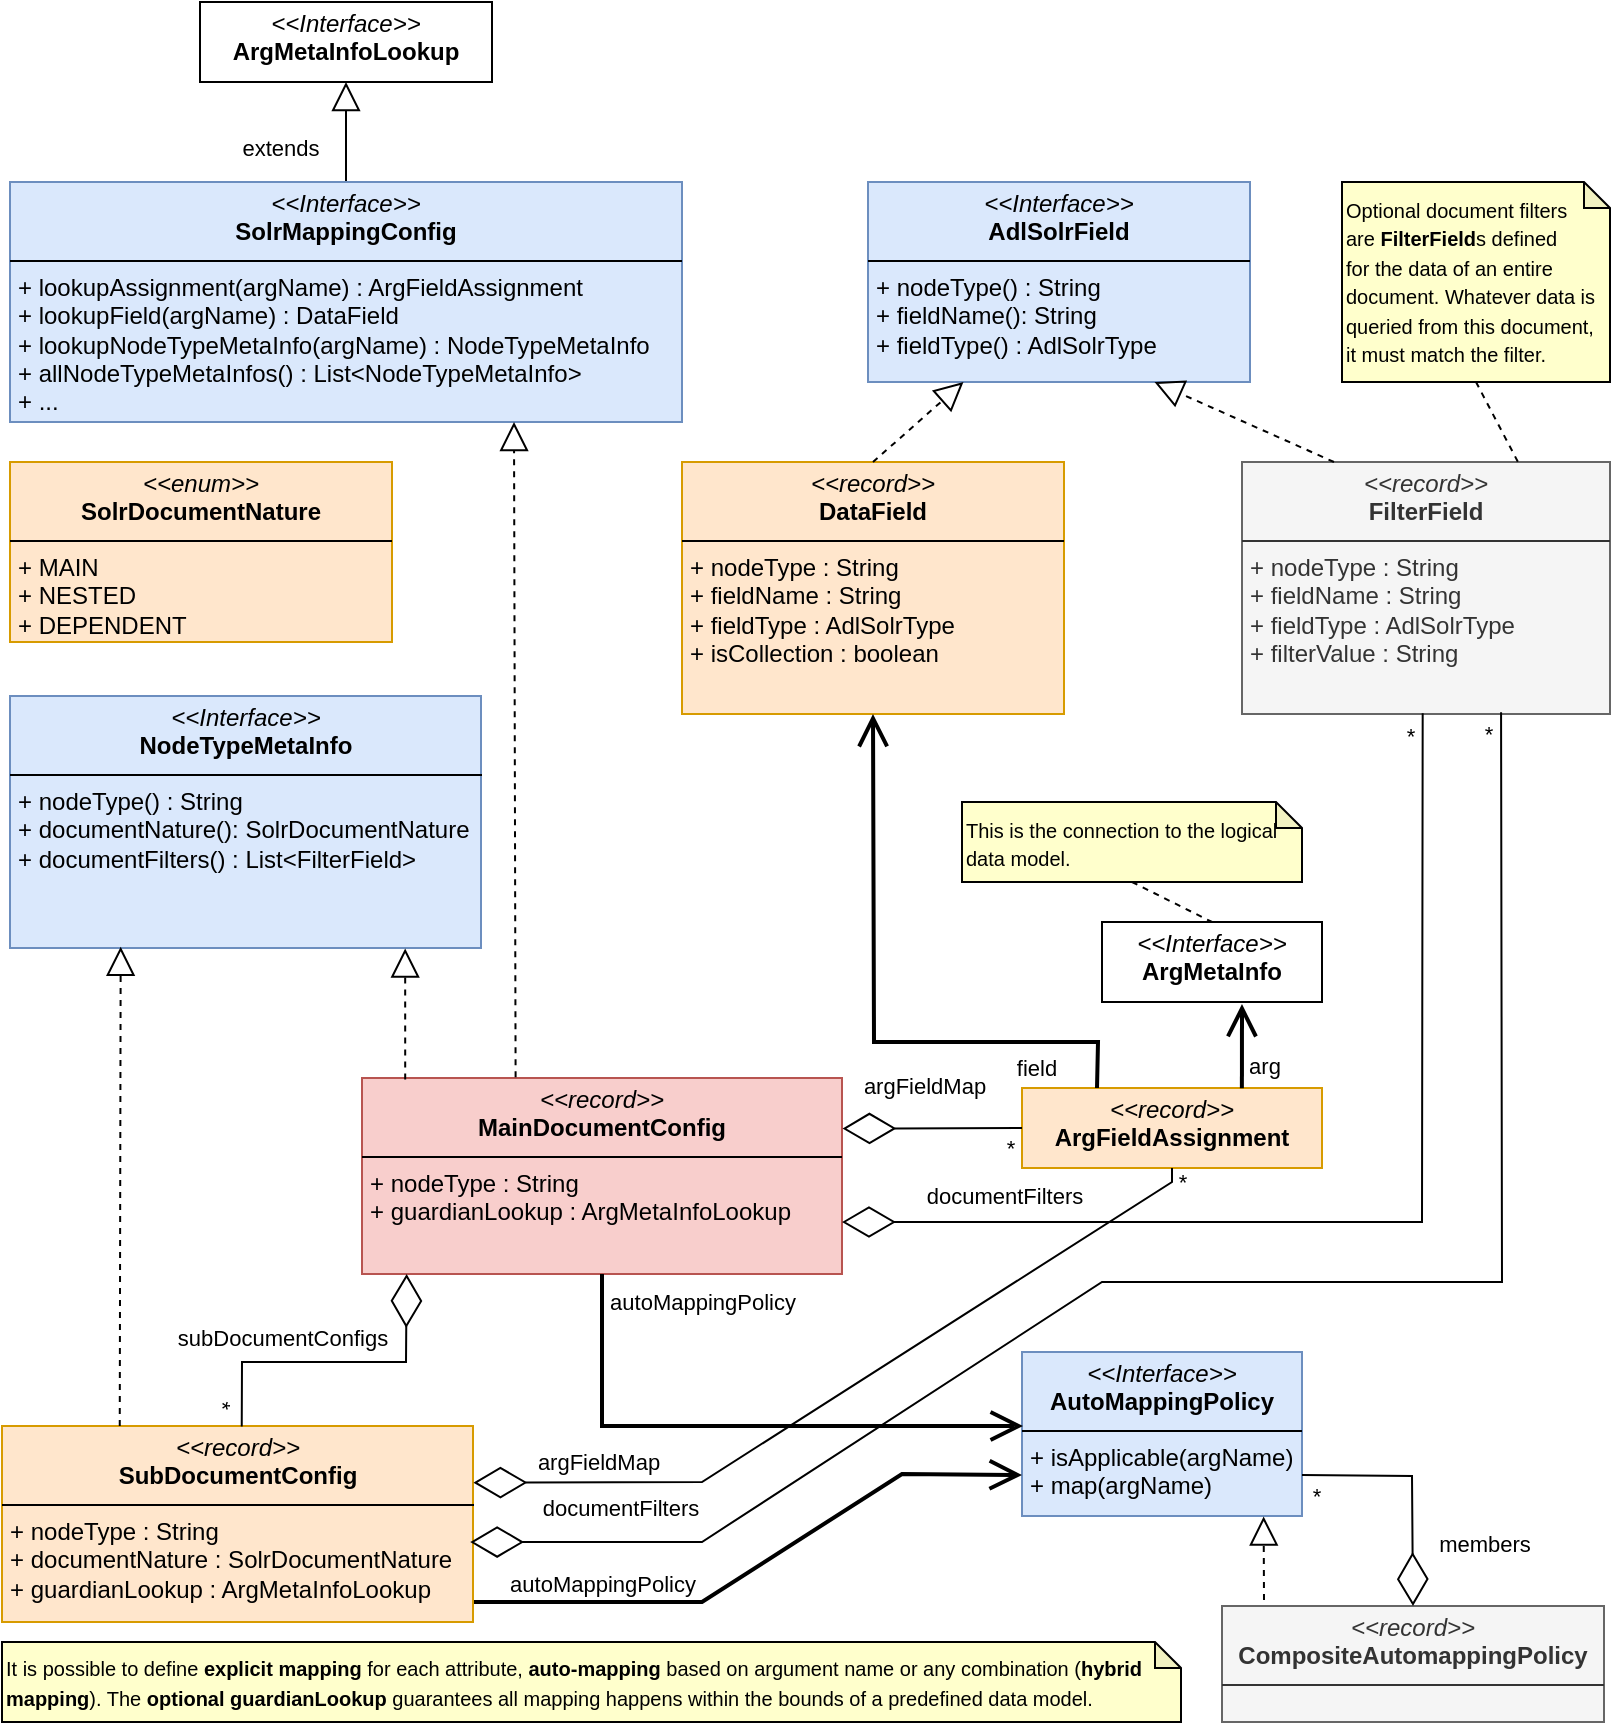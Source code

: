<mxfile version="27.0.9">
  <diagram name="Data Mapping" id="B6yHBA0yNes8BWCViT4E">
    <mxGraphModel dx="1540" dy="1089" grid="1" gridSize="10" guides="1" tooltips="1" connect="1" arrows="1" fold="1" page="1" pageScale="1" pageWidth="827" pageHeight="1169" math="0" shadow="0">
      <root>
        <mxCell id="0" />
        <mxCell id="1" parent="0" />
        <mxCell id="3NF6qjgnj08wNpHQOnpI-2" value="&lt;p style=&quot;margin:0px;margin-top:4px;text-align:center;&quot;&gt;&lt;i&gt;&amp;lt;&amp;lt;Interface&amp;gt;&amp;gt;&lt;/i&gt;&lt;br&gt;&lt;b&gt;ArgMetaInfoLookup&lt;/b&gt;&lt;/p&gt;&lt;p style=&quot;margin:0px;margin-left:4px;&quot;&gt;&lt;br&gt;&lt;/p&gt;" style="verticalAlign=top;align=left;overflow=fill;html=1;whiteSpace=wrap;" parent="1" vertex="1">
          <mxGeometry x="109" y="240" width="146" height="40" as="geometry" />
        </mxCell>
        <mxCell id="3NF6qjgnj08wNpHQOnpI-23" value="" style="endArrow=block;endFill=0;endSize=12;html=1;rounded=0;entryX=0.5;entryY=1;entryDx=0;entryDy=0;exitX=0.5;exitY=0;exitDx=0;exitDy=0;" parent="1" source="IA9Jnz4w8mrKQfKYWoen-15" target="3NF6qjgnj08wNpHQOnpI-2" edge="1">
          <mxGeometry width="160" relative="1" as="geometry">
            <mxPoint x="157.5" y="-50" as="sourcePoint" />
            <mxPoint x="159.5" y="-150" as="targetPoint" />
          </mxGeometry>
        </mxCell>
        <mxCell id="VzG3GhmJKx8q3InaAPFt-8" value="extends" style="edgeLabel;html=1;align=center;verticalAlign=middle;resizable=0;points=[];" parent="3NF6qjgnj08wNpHQOnpI-23" vertex="1" connectable="0">
          <mxGeometry x="-0.498" relative="1" as="geometry">
            <mxPoint x="-33" y="-5" as="offset" />
          </mxGeometry>
        </mxCell>
        <mxCell id="IA9Jnz4w8mrKQfKYWoen-2" value="&lt;p style=&quot;margin:0px;margin-top:4px;text-align:center;&quot;&gt;&lt;i&gt;&amp;lt;&amp;lt;Interface&amp;gt;&amp;gt;&lt;/i&gt;&lt;br&gt;&lt;b&gt;AdlSolrField&lt;/b&gt;&lt;/p&gt;&lt;hr size=&quot;1&quot; style=&quot;border-style:solid;&quot;&gt;&lt;p style=&quot;margin:0px;margin-left:4px;&quot;&gt;+ nodeType() : String&lt;/p&gt;&lt;p style=&quot;margin:0px;margin-left:4px;&quot;&gt;+ fieldName(): String&lt;/p&gt;&lt;p style=&quot;margin:0px;margin-left:4px;&quot;&gt;+ fieldType() : AdlSolrType&lt;/p&gt;" style="verticalAlign=top;align=left;overflow=fill;html=1;whiteSpace=wrap;fillColor=#dae8fc;strokeColor=#6c8ebf;" parent="1" vertex="1">
          <mxGeometry x="443" y="330" width="191" height="100" as="geometry" />
        </mxCell>
        <mxCell id="IA9Jnz4w8mrKQfKYWoen-7" value="&lt;p style=&quot;margin:0px;margin-top:4px;text-align:center;&quot;&gt;&lt;i&gt;&amp;lt;&amp;lt;record&amp;gt;&amp;gt;&lt;/i&gt;&lt;br&gt;&lt;b&gt;DataField&lt;/b&gt;&lt;/p&gt;&lt;hr size=&quot;1&quot; style=&quot;border-style:solid;&quot;&gt;&lt;p style=&quot;margin:0px;margin-left:4px;&quot;&gt;+ nodeType : String&lt;/p&gt;&lt;p style=&quot;margin:0px;margin-left:4px;&quot;&gt;+ fieldName : String&lt;/p&gt;&lt;p style=&quot;margin:0px;margin-left:4px;&quot;&gt;+ fieldType : AdlSolrType&lt;/p&gt;&lt;p style=&quot;margin:0px;margin-left:4px;&quot;&gt;+ isCollection : boolean&lt;/p&gt;" style="verticalAlign=top;align=left;overflow=fill;html=1;whiteSpace=wrap;fillColor=#ffe6cc;strokeColor=#d79b00;" parent="1" vertex="1">
          <mxGeometry x="350" y="470" width="191" height="126" as="geometry" />
        </mxCell>
        <mxCell id="IA9Jnz4w8mrKQfKYWoen-8" value="&lt;p style=&quot;margin:0px;margin-top:4px;text-align:center;&quot;&gt;&lt;i&gt;&amp;lt;&amp;lt;record&amp;gt;&amp;gt;&lt;/i&gt;&lt;br&gt;&lt;b&gt;FilterField&lt;/b&gt;&lt;/p&gt;&lt;hr size=&quot;1&quot; style=&quot;border-style:solid;&quot;&gt;&lt;p style=&quot;margin:0px;margin-left:4px;&quot;&gt;+ nodeType : String&lt;/p&gt;&lt;p style=&quot;margin:0px;margin-left:4px;&quot;&gt;+ fieldName : String&lt;/p&gt;&lt;p style=&quot;margin:0px;margin-left:4px;&quot;&gt;+ fieldType : AdlSolrType&lt;/p&gt;&lt;p style=&quot;margin:0px;margin-left:4px;&quot;&gt;+ filterValue : String&lt;/p&gt;" style="verticalAlign=top;align=left;overflow=fill;html=1;whiteSpace=wrap;fillColor=#f5f5f5;strokeColor=#666666;fontColor=#333333;" parent="1" vertex="1">
          <mxGeometry x="630" y="470" width="184" height="126" as="geometry" />
        </mxCell>
        <mxCell id="IA9Jnz4w8mrKQfKYWoen-9" value="" style="endArrow=block;dashed=1;endFill=0;endSize=12;html=1;rounded=0;entryX=0.25;entryY=1;entryDx=0;entryDy=0;exitX=0.5;exitY=0;exitDx=0;exitDy=0;" parent="1" source="IA9Jnz4w8mrKQfKYWoen-7" target="IA9Jnz4w8mrKQfKYWoen-2" edge="1">
          <mxGeometry width="160" relative="1" as="geometry">
            <mxPoint x="474" y="720" as="sourcePoint" />
            <mxPoint x="474" y="660" as="targetPoint" />
          </mxGeometry>
        </mxCell>
        <mxCell id="IA9Jnz4w8mrKQfKYWoen-10" value="" style="endArrow=block;dashed=1;endFill=0;endSize=12;html=1;rounded=0;entryX=0.75;entryY=1;entryDx=0;entryDy=0;exitX=0.25;exitY=0;exitDx=0;exitDy=0;" parent="1" source="IA9Jnz4w8mrKQfKYWoen-8" target="IA9Jnz4w8mrKQfKYWoen-2" edge="1">
          <mxGeometry width="160" relative="1" as="geometry">
            <mxPoint x="390" y="480" as="sourcePoint" />
            <mxPoint x="501" y="380" as="targetPoint" />
          </mxGeometry>
        </mxCell>
        <mxCell id="IA9Jnz4w8mrKQfKYWoen-15" value="&lt;p style=&quot;margin:0px;margin-top:4px;text-align:center;&quot;&gt;&lt;i&gt;&amp;lt;&amp;lt;Interface&amp;gt;&amp;gt;&lt;/i&gt;&lt;br&gt;&lt;b&gt;SolrMappingConfig&lt;/b&gt;&lt;/p&gt;&lt;hr size=&quot;1&quot; style=&quot;border-style:solid;&quot;&gt;&lt;p style=&quot;margin:0px;margin-left:4px;&quot;&gt;+ lookupAssignment(argName) : ArgFieldAssignment&lt;/p&gt;&lt;p style=&quot;margin:0px;margin-left:4px;&quot;&gt;+ lookupField(argName) : DataField&lt;/p&gt;&lt;p style=&quot;margin:0px;margin-left:4px;&quot;&gt;+ lookupNodeTypeMetaInfo(argName) : NodeTypeMetaInfo&lt;/p&gt;&lt;p style=&quot;margin:0px;margin-left:4px;&quot;&gt;+ allNodeTypeMetaInfos() : List&amp;lt;NodeTypeMetaInfo&amp;gt;&lt;/p&gt;&lt;p style=&quot;margin:0px;margin-left:4px;&quot;&gt;+ ...&lt;/p&gt;" style="verticalAlign=top;align=left;overflow=fill;html=1;whiteSpace=wrap;fillColor=#dae8fc;strokeColor=#6c8ebf;" parent="1" vertex="1">
          <mxGeometry x="14" y="330" width="336" height="120" as="geometry" />
        </mxCell>
        <mxCell id="IA9Jnz4w8mrKQfKYWoen-16" value="&lt;p style=&quot;margin:0px;margin-top:4px;text-align:center;&quot;&gt;&lt;i&gt;&amp;lt;&amp;lt;Interface&amp;gt;&amp;gt;&lt;/i&gt;&lt;br&gt;&lt;b&gt;NodeTypeMetaInfo&lt;/b&gt;&lt;/p&gt;&lt;hr size=&quot;1&quot; style=&quot;border-style:solid;&quot;&gt;&lt;p style=&quot;margin:0px;margin-left:4px;&quot;&gt;+ nodeType() : String&lt;/p&gt;&lt;p style=&quot;margin:0px;margin-left:4px;&quot;&gt;&lt;span style=&quot;background-color: transparent; color: light-dark(rgb(0, 0, 0), rgb(255, 255, 255));&quot;&gt;+ documentNature(): SolrDocumentNature&lt;/span&gt;&lt;/p&gt;&lt;p style=&quot;margin:0px;margin-left:4px;&quot;&gt;+ documentFilters() : List&amp;lt;FilterField&amp;gt;&lt;/p&gt;" style="verticalAlign=top;align=left;overflow=fill;html=1;whiteSpace=wrap;fillColor=#dae8fc;strokeColor=#6c8ebf;" parent="1" vertex="1">
          <mxGeometry x="14" y="587" width="235.5" height="126" as="geometry" />
        </mxCell>
        <mxCell id="h8C1PMx9zm_B7dkgx5pl-4" value="&lt;p style=&quot;margin:0px;margin-top:4px;text-align:center;&quot;&gt;&lt;i&gt;&amp;lt;&amp;lt;record&amp;gt;&amp;gt;&lt;/i&gt;&lt;br&gt;&lt;b&gt;MainDocumentConfig&lt;/b&gt;&lt;/p&gt;&lt;hr size=&quot;1&quot; style=&quot;border-style:solid;&quot;&gt;&lt;p style=&quot;margin:0px;margin-left:4px;&quot;&gt;+ nodeType : String&lt;/p&gt;&lt;p style=&quot;margin:0px;margin-left:4px;&quot;&gt;+ guardianLookup : ArgMetaInfoLookup&lt;/p&gt;&lt;p style=&quot;margin:0px;margin-left:4px;&quot;&gt;&lt;br&gt;&lt;/p&gt;" style="verticalAlign=top;align=left;overflow=fill;html=1;whiteSpace=wrap;fillColor=#f8cecc;strokeColor=#b85450;" parent="1" vertex="1">
          <mxGeometry x="190" y="778" width="240" height="98" as="geometry" />
        </mxCell>
        <mxCell id="h8C1PMx9zm_B7dkgx5pl-5" value="" style="endArrow=block;dashed=1;endFill=0;endSize=12;html=1;rounded=0;entryX=0.839;entryY=1.002;entryDx=0;entryDy=0;exitX=0.09;exitY=0.008;exitDx=0;exitDy=0;exitPerimeter=0;entryPerimeter=0;" parent="1" source="h8C1PMx9zm_B7dkgx5pl-4" target="IA9Jnz4w8mrKQfKYWoen-16" edge="1">
          <mxGeometry width="160" relative="1" as="geometry">
            <mxPoint x="420" y="514" as="sourcePoint" />
            <mxPoint x="501" y="380" as="targetPoint" />
          </mxGeometry>
        </mxCell>
        <mxCell id="h8C1PMx9zm_B7dkgx5pl-7" value="&lt;p style=&quot;margin:0px;margin-top:4px;text-align:center;&quot;&gt;&lt;i&gt;&amp;lt;&amp;lt;record&amp;gt;&amp;gt;&lt;/i&gt;&lt;br&gt;&lt;b&gt;ArgFieldAssignment&lt;/b&gt;&lt;/p&gt;" style="verticalAlign=top;align=left;overflow=fill;html=1;whiteSpace=wrap;fillColor=#ffe6cc;strokeColor=#d79b00;" parent="1" vertex="1">
          <mxGeometry x="520" y="783" width="150" height="40" as="geometry" />
        </mxCell>
        <mxCell id="h8C1PMx9zm_B7dkgx5pl-8" value="&lt;p style=&quot;margin:0px;margin-top:4px;text-align:center;&quot;&gt;&lt;i&gt;&amp;lt;&amp;lt;Interface&amp;gt;&amp;gt;&lt;/i&gt;&lt;br&gt;&lt;b&gt;ArgMetaInfo&lt;/b&gt;&lt;/p&gt;&lt;p style=&quot;margin:0px;margin-left:4px;&quot;&gt;&lt;br&gt;&lt;/p&gt;" style="verticalAlign=top;align=left;overflow=fill;html=1;whiteSpace=wrap;" parent="1" vertex="1">
          <mxGeometry x="560" y="700" width="110" height="40" as="geometry" />
        </mxCell>
        <mxCell id="h8C1PMx9zm_B7dkgx5pl-9" value="" style="endArrow=open;endFill=1;endSize=12;html=1;rounded=0;strokeWidth=2;exitX=0.733;exitY=0.003;exitDx=0;exitDy=0;exitPerimeter=0;" parent="1" source="h8C1PMx9zm_B7dkgx5pl-7" edge="1">
          <mxGeometry width="160" relative="1" as="geometry">
            <mxPoint x="630" y="780" as="sourcePoint" />
            <mxPoint x="630" y="741" as="targetPoint" />
          </mxGeometry>
        </mxCell>
        <mxCell id="h8C1PMx9zm_B7dkgx5pl-10" value="arg" style="edgeLabel;html=1;align=center;verticalAlign=middle;resizable=0;points=[];" parent="h8C1PMx9zm_B7dkgx5pl-9" vertex="1" connectable="0">
          <mxGeometry x="-0.246" y="-1" relative="1" as="geometry">
            <mxPoint x="10" y="5" as="offset" />
          </mxGeometry>
        </mxCell>
        <mxCell id="h8C1PMx9zm_B7dkgx5pl-11" value="" style="endArrow=open;endFill=1;endSize=12;html=1;rounded=0;exitX=0.25;exitY=0;exitDx=0;exitDy=0;entryX=0.5;entryY=1;entryDx=0;entryDy=0;strokeWidth=2;" parent="1" source="h8C1PMx9zm_B7dkgx5pl-7" target="IA9Jnz4w8mrKQfKYWoen-7" edge="1">
          <mxGeometry width="160" relative="1" as="geometry">
            <mxPoint x="386" y="720" as="sourcePoint" />
            <mxPoint x="418" y="670" as="targetPoint" />
            <Array as="points">
              <mxPoint x="558" y="760" />
              <mxPoint x="446" y="760" />
            </Array>
          </mxGeometry>
        </mxCell>
        <mxCell id="h8C1PMx9zm_B7dkgx5pl-12" value="field" style="edgeLabel;html=1;align=center;verticalAlign=middle;resizable=0;points=[];" parent="h8C1PMx9zm_B7dkgx5pl-11" vertex="1" connectable="0">
          <mxGeometry x="-0.246" y="-1" relative="1" as="geometry">
            <mxPoint x="58" y="14" as="offset" />
          </mxGeometry>
        </mxCell>
        <mxCell id="h8C1PMx9zm_B7dkgx5pl-13" value="" style="endArrow=diamondThin;endFill=0;endSize=24;html=1;rounded=0;entryX=1.001;entryY=0.258;entryDx=0;entryDy=0;entryPerimeter=0;" parent="1" target="h8C1PMx9zm_B7dkgx5pl-4" edge="1">
          <mxGeometry width="160" relative="1" as="geometry">
            <mxPoint x="520" y="803" as="sourcePoint" />
            <mxPoint x="235" y="788" as="targetPoint" />
          </mxGeometry>
        </mxCell>
        <mxCell id="h8C1PMx9zm_B7dkgx5pl-14" value="argFieldMap" style="edgeLabel;html=1;align=center;verticalAlign=middle;resizable=0;points=[];" parent="h8C1PMx9zm_B7dkgx5pl-13" vertex="1" connectable="0">
          <mxGeometry x="0.59" relative="1" as="geometry">
            <mxPoint x="22" y="-21" as="offset" />
          </mxGeometry>
        </mxCell>
        <mxCell id="h8C1PMx9zm_B7dkgx5pl-15" value="*" style="edgeLabel;html=1;align=center;verticalAlign=middle;resizable=0;points=[];" parent="h8C1PMx9zm_B7dkgx5pl-13" vertex="1" connectable="0">
          <mxGeometry x="-0.852" y="1" relative="1" as="geometry">
            <mxPoint y="9" as="offset" />
          </mxGeometry>
        </mxCell>
        <mxCell id="h8C1PMx9zm_B7dkgx5pl-16" value="" style="endArrow=diamondThin;endFill=0;endSize=24;html=1;rounded=0;exitX=0.491;exitY=0.997;exitDx=0;exitDy=0;exitPerimeter=0;" parent="1" source="IA9Jnz4w8mrKQfKYWoen-8" edge="1">
          <mxGeometry width="160" relative="1" as="geometry">
            <mxPoint x="368" y="780" as="sourcePoint" />
            <mxPoint x="430" y="850" as="targetPoint" />
            <Array as="points">
              <mxPoint x="720" y="850" />
            </Array>
          </mxGeometry>
        </mxCell>
        <mxCell id="h8C1PMx9zm_B7dkgx5pl-17" value="documentFilters" style="edgeLabel;html=1;align=center;verticalAlign=middle;resizable=0;points=[];" parent="h8C1PMx9zm_B7dkgx5pl-16" vertex="1" connectable="0">
          <mxGeometry x="0.59" relative="1" as="geometry">
            <mxPoint x="-31" y="-13" as="offset" />
          </mxGeometry>
        </mxCell>
        <mxCell id="h8C1PMx9zm_B7dkgx5pl-18" value="*" style="edgeLabel;html=1;align=center;verticalAlign=middle;resizable=0;points=[];" parent="h8C1PMx9zm_B7dkgx5pl-16" vertex="1" connectable="0">
          <mxGeometry x="-0.852" y="1" relative="1" as="geometry">
            <mxPoint x="-8" y="-29" as="offset" />
          </mxGeometry>
        </mxCell>
        <mxCell id="h8C1PMx9zm_B7dkgx5pl-19" value="&lt;span style=&quot;font-size: 10px;&quot;&gt;Optional document&lt;/span&gt;&lt;span style=&quot;font-size: 10px; background-color: initial;&quot;&gt;&amp;nbsp;filters&amp;nbsp;&lt;/span&gt;&lt;div&gt;&lt;span style=&quot;font-size: 10px; background-color: initial;&quot;&gt;are&amp;nbsp;&lt;/span&gt;&lt;b style=&quot;background-color: transparent; color: light-dark(rgb(0, 0, 0), rgb(255, 255, 255)); font-size: 10px;&quot;&gt;FilterField&lt;/b&gt;&lt;span style=&quot;background-color: transparent; color: light-dark(rgb(0, 0, 0), rgb(255, 255, 255)); font-size: 10px;&quot;&gt;s defined&lt;/span&gt;&lt;div&gt;&lt;div&gt;&lt;span style=&quot;font-size: 10px;&quot;&gt;for the data of an entire&amp;nbsp;&lt;/span&gt;&lt;/div&gt;&lt;div&gt;&lt;span style=&quot;font-size: 10px;&quot;&gt;document.&amp;nbsp;&lt;/span&gt;&lt;span style=&quot;font-size: 10px; background-color: transparent; color: light-dark(rgb(0, 0, 0), rgb(255, 255, 255));&quot;&gt;Whatever data is queried from this document,&amp;nbsp;&lt;/span&gt;&lt;/div&gt;&lt;div&gt;&lt;span style=&quot;font-size: 10px; background-color: transparent; color: light-dark(rgb(0, 0, 0), rgb(255, 255, 255));&quot;&gt;it must match the filter.&lt;/span&gt;&lt;/div&gt;&lt;/div&gt;&lt;/div&gt;" style="shape=note;whiteSpace=wrap;html=1;backgroundOutline=1;darkOpacity=0.05;size=13;labelBackgroundColor=none;fillColor=#FFFFCC;gradientColor=none;align=left;verticalAlign=top;" parent="1" vertex="1">
          <mxGeometry x="680" y="330" width="134" height="100" as="geometry" />
        </mxCell>
        <mxCell id="h8C1PMx9zm_B7dkgx5pl-21" value="&lt;p style=&quot;margin:0px;margin-top:4px;text-align:center;&quot;&gt;&lt;i&gt;&amp;lt;&amp;lt;Interface&amp;gt;&amp;gt;&lt;/i&gt;&lt;br&gt;&lt;b&gt;AutoMappingPolicy&lt;/b&gt;&lt;/p&gt;&lt;hr size=&quot;1&quot; style=&quot;border-style:solid;&quot;&gt;&lt;p style=&quot;margin:0px;margin-left:4px;&quot;&gt;+ isApplicable(argName)&lt;/p&gt;&lt;p style=&quot;margin:0px;margin-left:4px;&quot;&gt;+ map(argName)&lt;/p&gt;" style="verticalAlign=top;align=left;overflow=fill;html=1;whiteSpace=wrap;fillColor=#dae8fc;strokeColor=#6c8ebf;" parent="1" vertex="1">
          <mxGeometry x="520" y="915" width="140" height="82" as="geometry" />
        </mxCell>
        <mxCell id="h8C1PMx9zm_B7dkgx5pl-22" value="" style="endArrow=open;endFill=1;endSize=12;html=1;rounded=0;exitX=0.5;exitY=1;exitDx=0;exitDy=0;entryX=0;entryY=0.5;entryDx=0;entryDy=0;strokeWidth=2;" parent="1" source="h8C1PMx9zm_B7dkgx5pl-4" edge="1">
          <mxGeometry width="160" relative="1" as="geometry">
            <mxPoint x="370.5" y="872.0" as="sourcePoint" />
            <mxPoint x="520.5" y="952.0" as="targetPoint" />
            <Array as="points">
              <mxPoint x="310" y="952" />
            </Array>
          </mxGeometry>
        </mxCell>
        <mxCell id="h8C1PMx9zm_B7dkgx5pl-23" value="autoMappingPolicy" style="edgeLabel;html=1;align=center;verticalAlign=middle;resizable=0;points=[];" parent="h8C1PMx9zm_B7dkgx5pl-22" vertex="1" connectable="0">
          <mxGeometry x="-0.246" y="-1" relative="1" as="geometry">
            <mxPoint x="18" y="-63" as="offset" />
          </mxGeometry>
        </mxCell>
        <mxCell id="h8C1PMx9zm_B7dkgx5pl-24" value="&lt;p style=&quot;margin:0px;margin-top:4px;text-align:center;&quot;&gt;&lt;i&gt;&amp;lt;&amp;lt;record&amp;gt;&amp;gt;&lt;/i&gt;&lt;br&gt;&lt;b&gt;SubDocumentConfig&lt;/b&gt;&lt;/p&gt;&lt;hr size=&quot;1&quot; style=&quot;border-style:solid;&quot;&gt;&lt;p style=&quot;margin:0px;margin-left:4px;&quot;&gt;+ nodeType : String&lt;/p&gt;&lt;p style=&quot;margin:0px;margin-left:4px;&quot;&gt;+ documentNature : SolrDocumentNature&lt;/p&gt;&lt;p style=&quot;margin: 0px 0px 0px 4px;&quot;&gt;+ guardianLookup : ArgMetaInfoLookup&lt;/p&gt;&lt;p style=&quot;margin: 0px 0px 0px 4px;&quot;&gt;&lt;br&gt;&lt;/p&gt;" style="verticalAlign=top;align=left;overflow=fill;html=1;whiteSpace=wrap;fillColor=#ffe6cc;strokeColor=#d79b00;" parent="1" vertex="1">
          <mxGeometry x="10" y="952" width="235.5" height="98" as="geometry" />
        </mxCell>
        <mxCell id="h8C1PMx9zm_B7dkgx5pl-25" value="" style="endArrow=diamondThin;endFill=0;endSize=24;html=1;rounded=0;exitX=0.509;exitY=0.003;exitDx=0;exitDy=0;entryX=0.093;entryY=1;entryDx=0;entryDy=0;entryPerimeter=0;exitPerimeter=0;" parent="1" source="h8C1PMx9zm_B7dkgx5pl-24" target="h8C1PMx9zm_B7dkgx5pl-4" edge="1">
          <mxGeometry width="160" relative="1" as="geometry">
            <mxPoint x="305" y="813" as="sourcePoint" />
            <mxPoint x="120" y="880" as="targetPoint" />
            <Array as="points">
              <mxPoint x="130" y="920" />
              <mxPoint x="212" y="920" />
            </Array>
          </mxGeometry>
        </mxCell>
        <mxCell id="h8C1PMx9zm_B7dkgx5pl-26" value="subDocumentConfigs" style="edgeLabel;html=1;align=center;verticalAlign=middle;resizable=0;points=[];" parent="h8C1PMx9zm_B7dkgx5pl-25" vertex="1" connectable="0">
          <mxGeometry x="0.59" relative="1" as="geometry">
            <mxPoint x="-62" y="-1" as="offset" />
          </mxGeometry>
        </mxCell>
        <mxCell id="h8C1PMx9zm_B7dkgx5pl-27" value="*" style="edgeLabel;html=1;align=center;verticalAlign=middle;resizable=0;points=[];labelBackgroundColor=none;rotation=90;" parent="h8C1PMx9zm_B7dkgx5pl-25" vertex="1" connectable="0">
          <mxGeometry x="-0.852" y="1" relative="1" as="geometry">
            <mxPoint x="-8" as="offset" />
          </mxGeometry>
        </mxCell>
        <mxCell id="h8C1PMx9zm_B7dkgx5pl-28" value="" style="endArrow=block;dashed=1;endFill=0;endSize=12;html=1;rounded=0;entryX=0.75;entryY=1;entryDx=0;entryDy=0;exitX=0.32;exitY=-0.004;exitDx=0;exitDy=0;exitPerimeter=0;" parent="1" source="h8C1PMx9zm_B7dkgx5pl-4" target="IA9Jnz4w8mrKQfKYWoen-15" edge="1">
          <mxGeometry width="160" relative="1" as="geometry">
            <mxPoint x="185" y="832" as="sourcePoint" />
            <mxPoint x="174" y="640" as="targetPoint" />
          </mxGeometry>
        </mxCell>
        <mxCell id="h8C1PMx9zm_B7dkgx5pl-36" value="&lt;span style=&quot;font-size: 10px;&quot;&gt;It is possible to define &lt;b&gt;explicit mapping&lt;/b&gt; for each attribute, &lt;b&gt;auto-mapping&lt;/b&gt; based on argument name or any combination (&lt;b&gt;hybrid mapping&lt;/b&gt;). The &lt;b&gt;optional guardianLookup&lt;/b&gt; guarantees all mapping happens within the bounds of a predefined data model.&lt;/span&gt;" style="shape=note;whiteSpace=wrap;html=1;backgroundOutline=1;darkOpacity=0.05;size=13;labelBackgroundColor=none;fillColor=#FFFFCC;gradientColor=none;align=left;verticalAlign=middle;" parent="1" vertex="1">
          <mxGeometry x="10" y="1060" width="589.5" height="40" as="geometry" />
        </mxCell>
        <mxCell id="h8C1PMx9zm_B7dkgx5pl-37" value="&lt;p style=&quot;margin:0px;margin-top:4px;text-align:center;&quot;&gt;&lt;i&gt;&amp;lt;&amp;lt;record&amp;gt;&amp;gt;&lt;/i&gt;&lt;br&gt;&lt;b&gt;CompositeAutomappingPolicy&lt;/b&gt;&lt;/p&gt;&lt;hr size=&quot;1&quot; style=&quot;border-style:solid;&quot;&gt;&lt;p style=&quot;margin:0px;margin-left:4px;&quot;&gt;&lt;br&gt;&lt;/p&gt;" style="verticalAlign=top;align=left;overflow=fill;html=1;whiteSpace=wrap;fillColor=#f5f5f5;strokeColor=#666666;fontColor=#333333;" parent="1" vertex="1">
          <mxGeometry x="620" y="1042" width="191" height="58" as="geometry" />
        </mxCell>
        <mxCell id="h8C1PMx9zm_B7dkgx5pl-38" value="" style="endArrow=block;dashed=1;endFill=0;endSize=12;html=1;rounded=0;entryX=0.863;entryY=1.003;entryDx=0;entryDy=0;entryPerimeter=0;" parent="1" target="h8C1PMx9zm_B7dkgx5pl-21" edge="1">
          <mxGeometry width="160" relative="1" as="geometry">
            <mxPoint x="641" y="1039" as="sourcePoint" />
            <mxPoint x="731" y="869" as="targetPoint" />
          </mxGeometry>
        </mxCell>
        <mxCell id="h8C1PMx9zm_B7dkgx5pl-39" value="" style="endArrow=diamondThin;endFill=0;endSize=24;html=1;rounded=0;entryX=0.5;entryY=0;entryDx=0;entryDy=0;exitX=1;exitY=0.75;exitDx=0;exitDy=0;" parent="1" source="h8C1PMx9zm_B7dkgx5pl-21" target="h8C1PMx9zm_B7dkgx5pl-37" edge="1">
          <mxGeometry width="160" relative="1" as="geometry">
            <mxPoint x="400" y="852" as="sourcePoint" />
            <mxPoint x="305" y="852" as="targetPoint" />
            <Array as="points">
              <mxPoint x="715" y="977" />
            </Array>
          </mxGeometry>
        </mxCell>
        <mxCell id="h8C1PMx9zm_B7dkgx5pl-40" value="members" style="edgeLabel;html=1;align=center;verticalAlign=middle;resizable=0;points=[];" parent="h8C1PMx9zm_B7dkgx5pl-39" vertex="1" connectable="0">
          <mxGeometry x="0.59" relative="1" as="geometry">
            <mxPoint x="35" y="-7" as="offset" />
          </mxGeometry>
        </mxCell>
        <mxCell id="h8C1PMx9zm_B7dkgx5pl-41" value="*" style="edgeLabel;html=1;align=center;verticalAlign=middle;resizable=0;points=[];labelBackgroundColor=none;" parent="h8C1PMx9zm_B7dkgx5pl-39" vertex="1" connectable="0">
          <mxGeometry x="-0.852" y="1" relative="1" as="geometry">
            <mxPoint x="-2" y="11" as="offset" />
          </mxGeometry>
        </mxCell>
        <mxCell id="ALLOROTWYK56YmkPNwHc-2" style="rounded=0;orthogonalLoop=1;jettySize=auto;html=1;entryX=0.5;entryY=0;entryDx=0;entryDy=0;endArrow=none;endFill=0;dashed=1;exitX=0.5;exitY=1;exitDx=0;exitDy=0;exitPerimeter=0;" parent="1" source="ALLOROTWYK56YmkPNwHc-1" target="h8C1PMx9zm_B7dkgx5pl-8" edge="1">
          <mxGeometry relative="1" as="geometry" />
        </mxCell>
        <mxCell id="ALLOROTWYK56YmkPNwHc-1" value="&lt;span style=&quot;font-size: 10px;&quot;&gt;This is the connection&amp;nbsp;&lt;/span&gt;&lt;span style=&quot;font-size: 10px; background-color: transparent; color: light-dark(rgb(0, 0, 0), rgb(255, 255, 255));&quot;&gt;to the logical data model.&lt;/span&gt;" style="shape=note;whiteSpace=wrap;html=1;backgroundOutline=1;darkOpacity=0.05;size=13;labelBackgroundColor=none;fillColor=#FFFFCC;gradientColor=none;align=left;verticalAlign=top;" parent="1" vertex="1">
          <mxGeometry x="490" y="640" width="170" height="40" as="geometry" />
        </mxCell>
        <mxCell id="RAjvpK3rdya51a7q8pMB-6" value="" style="endArrow=block;dashed=1;endFill=0;endSize=12;html=1;rounded=0;entryX=0.235;entryY=0.995;entryDx=0;entryDy=0;entryPerimeter=0;exitX=0.25;exitY=0;exitDx=0;exitDy=0;" edge="1" parent="1" source="h8C1PMx9zm_B7dkgx5pl-24" target="IA9Jnz4w8mrKQfKYWoen-16">
          <mxGeometry width="160" relative="1" as="geometry">
            <mxPoint x="30" y="950" as="sourcePoint" />
            <mxPoint x="31" y="723" as="targetPoint" />
          </mxGeometry>
        </mxCell>
        <mxCell id="RAjvpK3rdya51a7q8pMB-9" value="" style="endArrow=diamondThin;endFill=0;endSize=24;html=1;rounded=0;exitX=0.5;exitY=1;exitDx=0;exitDy=0;entryX=1.001;entryY=0.289;entryDx=0;entryDy=0;entryPerimeter=0;" edge="1" parent="1" source="h8C1PMx9zm_B7dkgx5pl-7" target="h8C1PMx9zm_B7dkgx5pl-24">
          <mxGeometry width="160" relative="1" as="geometry">
            <mxPoint x="420" y="1005.58" as="sourcePoint" />
            <mxPoint x="250" y="980" as="targetPoint" />
            <Array as="points">
              <mxPoint x="595" y="830" />
              <mxPoint x="360" y="980" />
            </Array>
          </mxGeometry>
        </mxCell>
        <mxCell id="RAjvpK3rdya51a7q8pMB-10" value="argFieldMap" style="edgeLabel;html=1;align=center;verticalAlign=middle;resizable=0;points=[];" vertex="1" connectable="0" parent="RAjvpK3rdya51a7q8pMB-9">
          <mxGeometry x="0.59" relative="1" as="geometry">
            <mxPoint x="-20" y="-10" as="offset" />
          </mxGeometry>
        </mxCell>
        <mxCell id="RAjvpK3rdya51a7q8pMB-11" value="*" style="edgeLabel;html=1;align=center;verticalAlign=middle;resizable=0;points=[];labelBorderColor=none;labelBackgroundColor=none;" vertex="1" connectable="0" parent="RAjvpK3rdya51a7q8pMB-9">
          <mxGeometry x="-0.852" y="1" relative="1" as="geometry">
            <mxPoint x="23" y="-13" as="offset" />
          </mxGeometry>
        </mxCell>
        <mxCell id="RAjvpK3rdya51a7q8pMB-12" value="" style="endArrow=diamondThin;endFill=0;endSize=24;html=1;rounded=0;exitX=0.704;exitY=0.993;exitDx=0;exitDy=0;exitPerimeter=0;entryX=0.994;entryY=0.592;entryDx=0;entryDy=0;entryPerimeter=0;" edge="1" parent="1" source="IA9Jnz4w8mrKQfKYWoen-8" target="h8C1PMx9zm_B7dkgx5pl-24">
          <mxGeometry width="160" relative="1" as="geometry">
            <mxPoint x="505" y="799" as="sourcePoint" />
            <mxPoint x="250" y="1011" as="targetPoint" />
            <Array as="points">
              <mxPoint x="760" y="880" />
              <mxPoint x="560" y="880" />
              <mxPoint x="360" y="1010" />
            </Array>
          </mxGeometry>
        </mxCell>
        <mxCell id="RAjvpK3rdya51a7q8pMB-13" value="documentFilters" style="edgeLabel;html=1;align=center;verticalAlign=middle;resizable=0;points=[];" vertex="1" connectable="0" parent="RAjvpK3rdya51a7q8pMB-12">
          <mxGeometry x="0.59" relative="1" as="geometry">
            <mxPoint x="-88" y="13" as="offset" />
          </mxGeometry>
        </mxCell>
        <mxCell id="RAjvpK3rdya51a7q8pMB-14" value="*" style="edgeLabel;html=1;align=center;verticalAlign=middle;resizable=0;points=[];" vertex="1" connectable="0" parent="RAjvpK3rdya51a7q8pMB-12">
          <mxGeometry x="-0.852" y="1" relative="1" as="geometry">
            <mxPoint x="-8" y="-51" as="offset" />
          </mxGeometry>
        </mxCell>
        <mxCell id="RAjvpK3rdya51a7q8pMB-18" style="rounded=0;orthogonalLoop=1;jettySize=auto;html=1;entryX=0.75;entryY=0;entryDx=0;entryDy=0;endArrow=none;endFill=0;dashed=1;exitX=0.5;exitY=1;exitDx=0;exitDy=0;exitPerimeter=0;" edge="1" parent="1" source="h8C1PMx9zm_B7dkgx5pl-19" target="IA9Jnz4w8mrKQfKYWoen-8">
          <mxGeometry relative="1" as="geometry">
            <mxPoint x="370" y="710" as="sourcePoint" />
            <mxPoint x="510" y="730" as="targetPoint" />
          </mxGeometry>
        </mxCell>
        <mxCell id="RAjvpK3rdya51a7q8pMB-19" value="&lt;p style=&quot;margin:0px;margin-top:4px;text-align:center;&quot;&gt;&lt;i&gt;&amp;lt;&amp;lt;enum&amp;gt;&amp;gt;&lt;/i&gt;&lt;br&gt;&lt;b&gt;SolrDocumentNature&lt;/b&gt;&lt;/p&gt;&lt;hr size=&quot;1&quot; style=&quot;border-style:solid;&quot;&gt;&lt;p style=&quot;margin:0px;margin-left:4px;&quot;&gt;+ MAIN&lt;/p&gt;&lt;p style=&quot;margin:0px;margin-left:4px;&quot;&gt;+ NESTED&lt;/p&gt;&lt;p style=&quot;margin:0px;margin-left:4px;&quot;&gt;+ DEPENDENT&lt;/p&gt;" style="verticalAlign=top;align=left;overflow=fill;html=1;whiteSpace=wrap;fillColor=#ffe6cc;strokeColor=#d79b00;" vertex="1" parent="1">
          <mxGeometry x="14" y="470" width="191" height="90" as="geometry" />
        </mxCell>
        <mxCell id="RAjvpK3rdya51a7q8pMB-22" value="" style="endArrow=open;endFill=1;endSize=12;html=1;rounded=0;entryX=0;entryY=0.75;entryDx=0;entryDy=0;strokeWidth=2;" edge="1" parent="1" target="h8C1PMx9zm_B7dkgx5pl-21">
          <mxGeometry width="160" relative="1" as="geometry">
            <mxPoint x="246" y="1040" as="sourcePoint" />
            <mxPoint x="530.5" y="962.0" as="targetPoint" />
            <Array as="points">
              <mxPoint x="360" y="1040" />
              <mxPoint x="460" y="976" />
            </Array>
          </mxGeometry>
        </mxCell>
        <mxCell id="RAjvpK3rdya51a7q8pMB-23" value="autoMappingPolicy" style="edgeLabel;html=1;align=center;verticalAlign=middle;resizable=0;points=[];" vertex="1" connectable="0" parent="RAjvpK3rdya51a7q8pMB-22">
          <mxGeometry x="-0.246" y="-1" relative="1" as="geometry">
            <mxPoint x="-47" y="-10" as="offset" />
          </mxGeometry>
        </mxCell>
      </root>
    </mxGraphModel>
  </diagram>
</mxfile>
